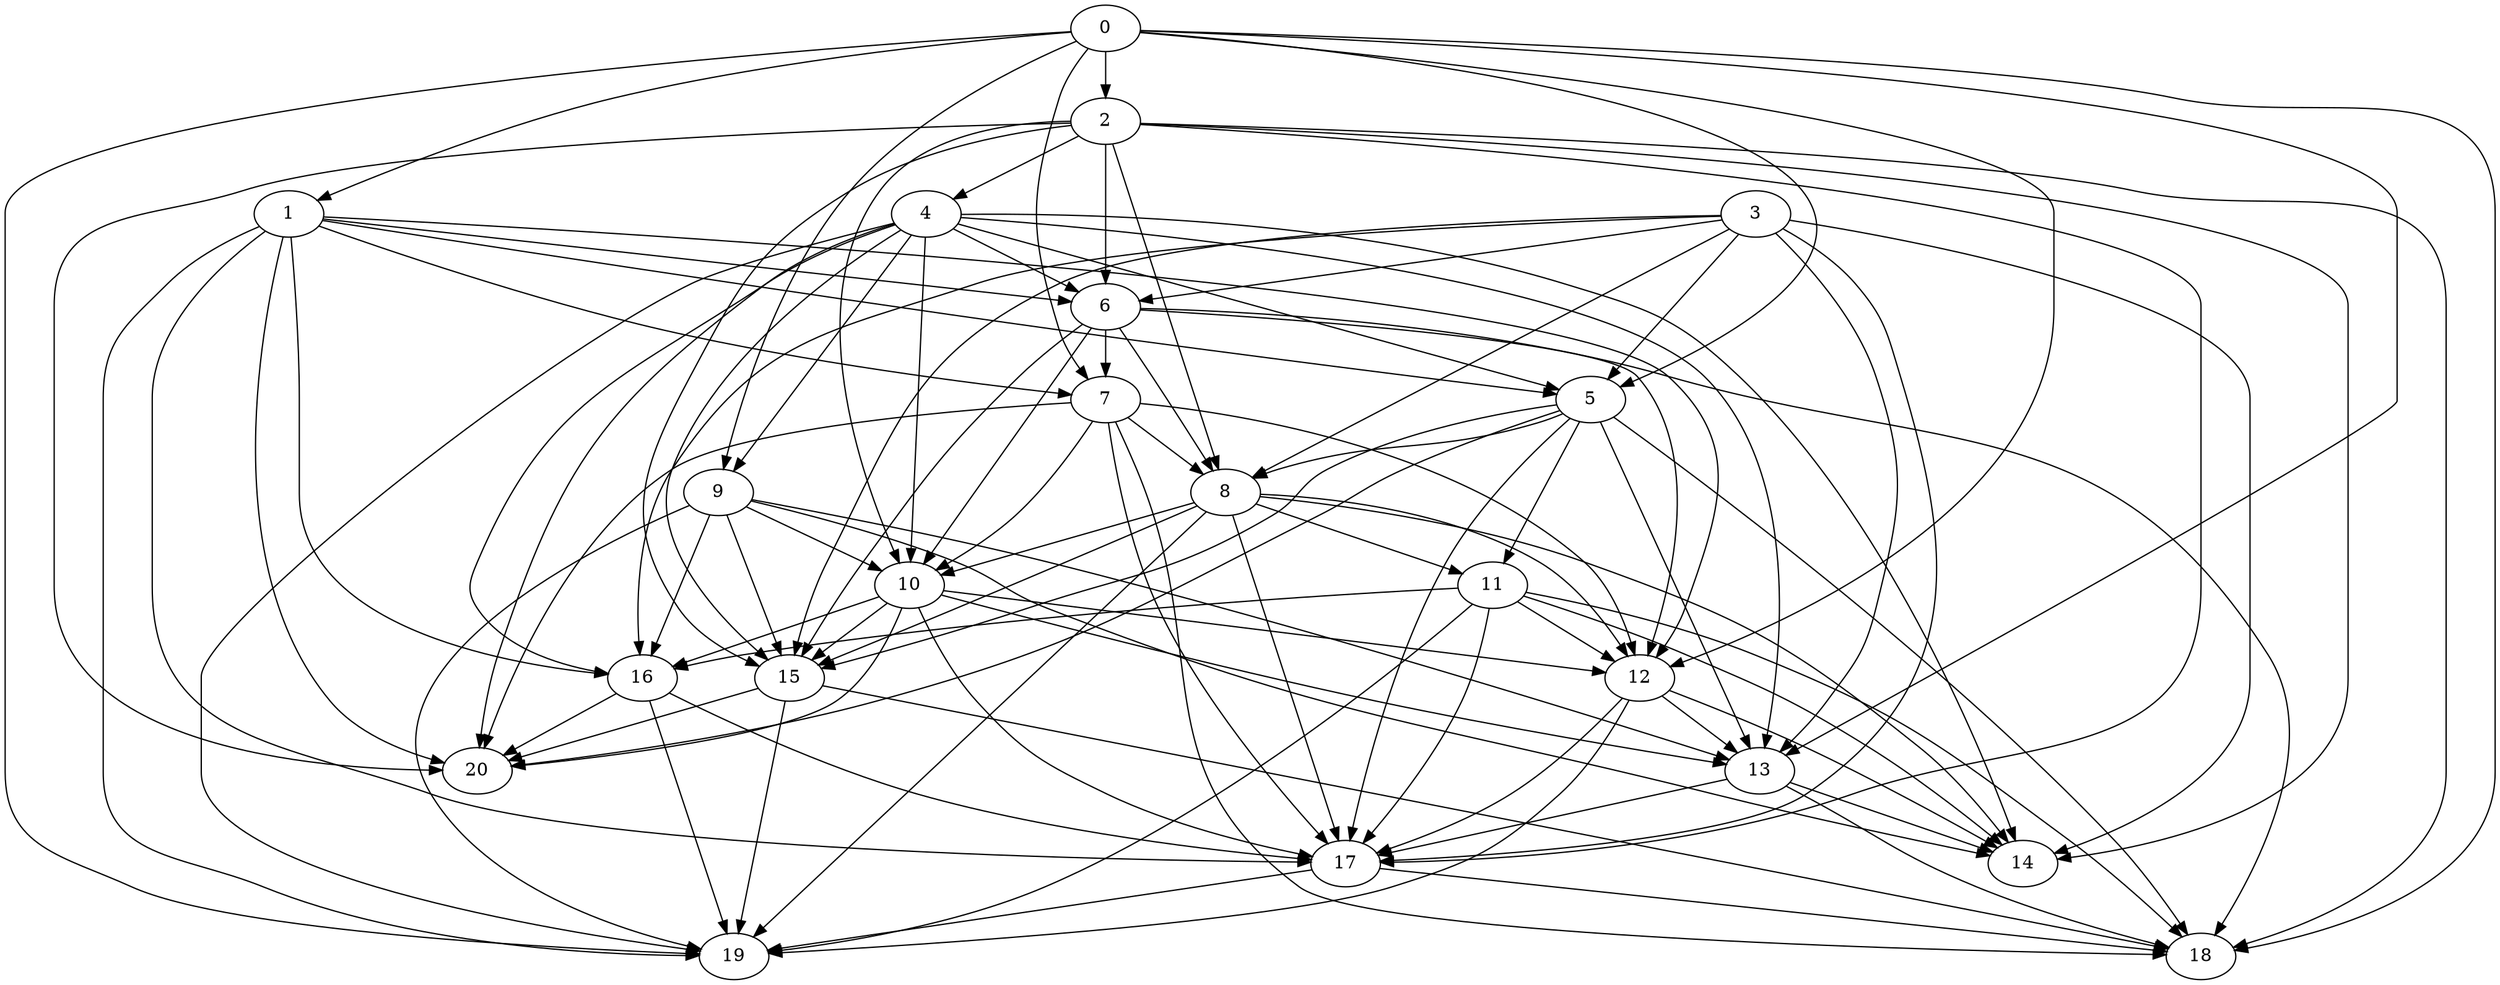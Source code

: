 digraph "Random_Nodes_21_Density_4.90_CCR_0.10_WeightType_Random#1_Heterogeneous-4-2-strong" {
0 [Weight=472];
2 [Weight=424];
4 [Weight=283];
3 [Weight=236];
1 [Weight=94];
5 [Weight=377];
6 [Weight=189];
9 [Weight=236];
7 [Weight=94];
8 [Weight=94];
10 [Weight=283];
11 [Weight=189];
12 [Weight=472];
13 [Weight=377];
16 [Weight=283];
15 [Weight=330];
17 [Weight=424];
14 [Weight=472];
20 [Weight=377];
19 [Weight=236];
18 [Weight=189];
1 -> 17 [Weight=3];
0 -> 13 [Weight=10];
7 -> 10 [Weight=6];
7 -> 8 [Weight=3];
8 -> 17 [Weight=4];
11 -> 12 [Weight=7];
11 -> 16 [Weight=6];
2 -> 4 [Weight=8];
6 -> 10 [Weight=9];
1 -> 7 [Weight=4];
6 -> 12 [Weight=3];
5 -> 20 [Weight=7];
13 -> 14 [Weight=9];
15 -> 18 [Weight=3];
13 -> 18 [Weight=4];
10 -> 17 [Weight=2];
3 -> 13 [Weight=10];
12 -> 14 [Weight=5];
2 -> 8 [Weight=7];
10 -> 12 [Weight=2];
2 -> 20 [Weight=8];
3 -> 8 [Weight=5];
12 -> 19 [Weight=3];
8 -> 11 [Weight=3];
9 -> 13 [Weight=5];
5 -> 18 [Weight=9];
11 -> 19 [Weight=4];
0 -> 18 [Weight=8];
8 -> 10 [Weight=10];
4 -> 19 [Weight=4];
8 -> 19 [Weight=2];
0 -> 1 [Weight=10];
8 -> 15 [Weight=10];
4 -> 6 [Weight=4];
1 -> 12 [Weight=10];
4 -> 14 [Weight=6];
1 -> 19 [Weight=10];
1 -> 20 [Weight=3];
10 -> 16 [Weight=6];
11 -> 14 [Weight=2];
12 -> 13 [Weight=7];
15 -> 19 [Weight=4];
11 -> 17 [Weight=3];
5 -> 17 [Weight=10];
4 -> 16 [Weight=3];
7 -> 12 [Weight=8];
5 -> 11 [Weight=10];
10 -> 13 [Weight=4];
2 -> 15 [Weight=4];
3 -> 16 [Weight=7];
2 -> 14 [Weight=5];
9 -> 19 [Weight=4];
10 -> 15 [Weight=2];
4 -> 15 [Weight=6];
15 -> 20 [Weight=3];
3 -> 17 [Weight=5];
0 -> 9 [Weight=2];
8 -> 14 [Weight=2];
2 -> 17 [Weight=7];
6 -> 8 [Weight=10];
0 -> 7 [Weight=4];
4 -> 13 [Weight=8];
17 -> 18 [Weight=10];
0 -> 19 [Weight=8];
4 -> 5 [Weight=4];
3 -> 5 [Weight=7];
12 -> 17 [Weight=4];
16 -> 17 [Weight=8];
13 -> 17 [Weight=4];
9 -> 15 [Weight=3];
0 -> 2 [Weight=7];
7 -> 18 [Weight=6];
5 -> 8 [Weight=4];
9 -> 10 [Weight=5];
0 -> 12 [Weight=6];
5 -> 13 [Weight=6];
7 -> 20 [Weight=9];
1 -> 5 [Weight=9];
1 -> 6 [Weight=9];
17 -> 19 [Weight=9];
10 -> 20 [Weight=7];
0 -> 5 [Weight=7];
3 -> 6 [Weight=5];
4 -> 20 [Weight=8];
11 -> 18 [Weight=10];
2 -> 6 [Weight=9];
16 -> 19 [Weight=2];
6 -> 18 [Weight=3];
3 -> 15 [Weight=10];
16 -> 20 [Weight=3];
4 -> 9 [Weight=3];
4 -> 10 [Weight=9];
5 -> 15 [Weight=2];
2 -> 10 [Weight=4];
9 -> 16 [Weight=9];
3 -> 14 [Weight=2];
7 -> 17 [Weight=8];
8 -> 12 [Weight=10];
2 -> 18 [Weight=6];
1 -> 16 [Weight=9];
6 -> 7 [Weight=2];
6 -> 15 [Weight=8];
9 -> 14 [Weight=7];
}
